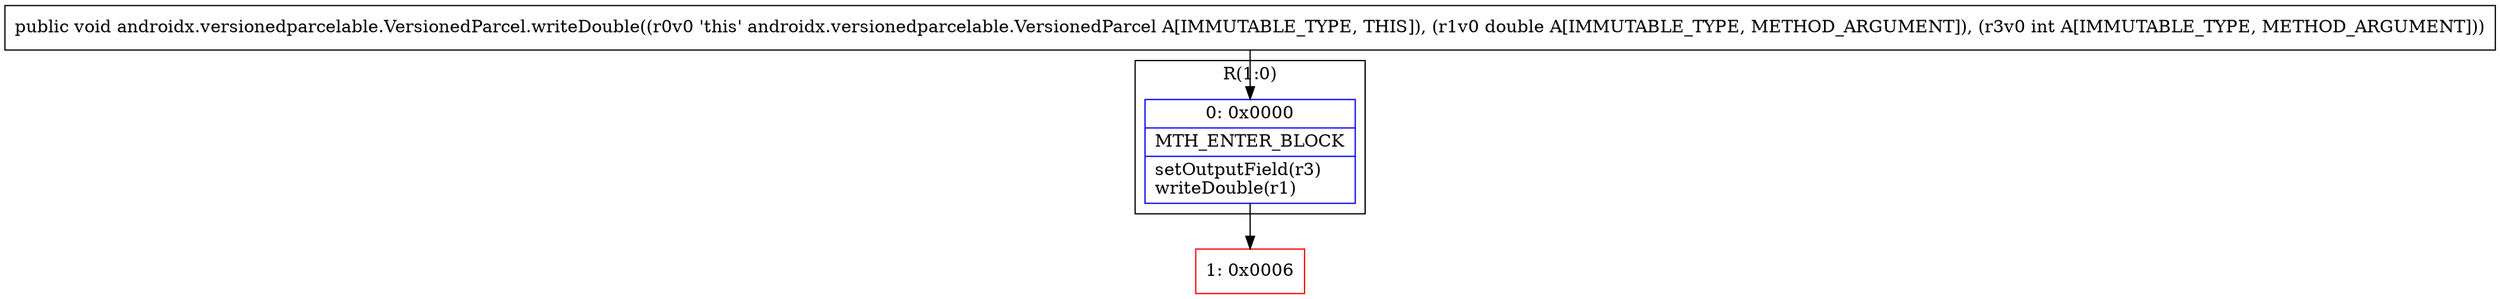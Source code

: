 digraph "CFG forandroidx.versionedparcelable.VersionedParcel.writeDouble(DI)V" {
subgraph cluster_Region_1942120777 {
label = "R(1:0)";
node [shape=record,color=blue];
Node_0 [shape=record,label="{0\:\ 0x0000|MTH_ENTER_BLOCK\l|setOutputField(r3)\lwriteDouble(r1)\l}"];
}
Node_1 [shape=record,color=red,label="{1\:\ 0x0006}"];
MethodNode[shape=record,label="{public void androidx.versionedparcelable.VersionedParcel.writeDouble((r0v0 'this' androidx.versionedparcelable.VersionedParcel A[IMMUTABLE_TYPE, THIS]), (r1v0 double A[IMMUTABLE_TYPE, METHOD_ARGUMENT]), (r3v0 int A[IMMUTABLE_TYPE, METHOD_ARGUMENT])) }"];
MethodNode -> Node_0;
Node_0 -> Node_1;
}

